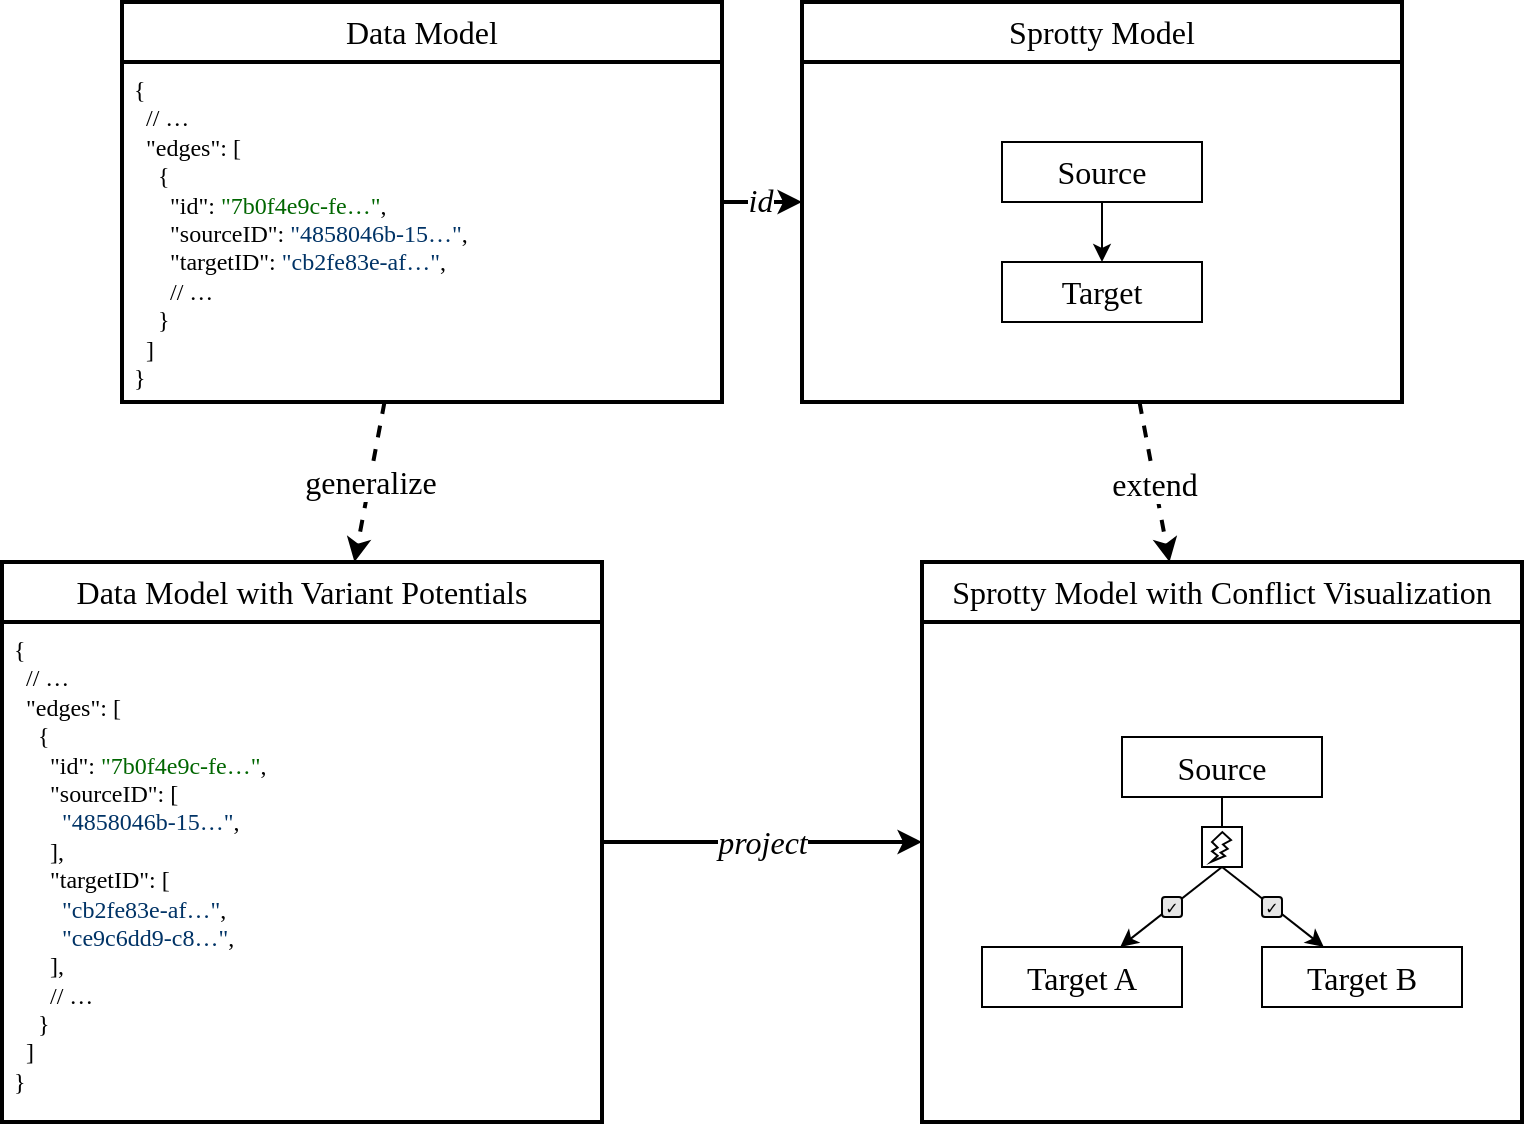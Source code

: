 <mxfile>
    <diagram id="vTopmT27BK8X7Rn-oSU2" name="Page-1">
        <mxGraphModel dx="934" dy="763" grid="1" gridSize="10" guides="1" tooltips="1" connect="1" arrows="1" fold="1" page="1" pageScale="1" pageWidth="780" pageHeight="580" math="0" shadow="0">
            <root>
                <mxCell id="0"/>
                <mxCell id="1" parent="0"/>
                <mxCell id="6" style="edgeStyle=none;html=1;fontSize=16;fontFamily=Fira;strokeWidth=2;" parent="1" source="2" target="3" edge="1">
                    <mxGeometry relative="1" as="geometry"/>
                </mxCell>
                <mxCell id="10" value="id" style="edgeLabel;html=1;align=center;verticalAlign=middle;resizable=0;points=[];fontStyle=2;fontSize=16;fontFamily=Fira;" parent="6" vertex="1" connectable="0">
                    <mxGeometry x="0.27" y="1" relative="1" as="geometry">
                        <mxPoint x="-7" as="offset"/>
                    </mxGeometry>
                </mxCell>
                <mxCell id="7" style="edgeStyle=none;html=1;dashed=1;fontSize=16;fontFamily=Fira;strokeWidth=2;" parent="1" source="2" target="4" edge="1">
                    <mxGeometry relative="1" as="geometry"/>
                </mxCell>
                <mxCell id="17" value="generalize" style="edgeLabel;html=1;align=center;verticalAlign=middle;resizable=0;points=[];fontSize=16;fontFamily=Fira;" parent="7" vertex="1" connectable="0">
                    <mxGeometry x="0.208" relative="1" as="geometry">
                        <mxPoint x="2" y="-8" as="offset"/>
                    </mxGeometry>
                </mxCell>
                <mxCell id="2" value="" style="rounded=0;whiteSpace=wrap;html=1;fontSize=16;fontFamily=Fira;strokeWidth=2;" parent="1" vertex="1">
                    <mxGeometry x="70" y="10" width="300" height="200" as="geometry"/>
                </mxCell>
                <mxCell id="9" style="edgeStyle=none;html=1;dashed=1;fontSize=16;fontFamily=Fira;strokeWidth=2;" parent="1" source="3" target="5" edge="1">
                    <mxGeometry relative="1" as="geometry"/>
                </mxCell>
                <mxCell id="18" value="extend" style="edgeLabel;html=1;align=center;verticalAlign=middle;resizable=0;points=[];fontSize=16;fontFamily=Fira;" parent="9" vertex="1" connectable="0">
                    <mxGeometry x="0.201" y="-1" relative="1" as="geometry">
                        <mxPoint x="-1" y="-8" as="offset"/>
                    </mxGeometry>
                </mxCell>
                <mxCell id="3" value="" style="rounded=0;whiteSpace=wrap;html=1;fontSize=16;fontFamily=Fira;strokeWidth=2;" parent="1" vertex="1">
                    <mxGeometry x="410" y="10" width="300" height="200" as="geometry"/>
                </mxCell>
                <mxCell id="8" style="edgeStyle=none;html=1;fontSize=16;fontFamily=Fira;strokeWidth=2;" parent="1" source="4" target="5" edge="1">
                    <mxGeometry relative="1" as="geometry"/>
                </mxCell>
                <mxCell id="11" value="project" style="edgeLabel;html=1;align=center;verticalAlign=middle;resizable=0;points=[];fontStyle=2;fontSize=16;fontFamily=Fira;" parent="8" vertex="1" connectable="0">
                    <mxGeometry x="0.187" relative="1" as="geometry">
                        <mxPoint x="-15" as="offset"/>
                    </mxGeometry>
                </mxCell>
                <mxCell id="4" value="" style="rounded=0;whiteSpace=wrap;html=1;fontSize=16;fontFamily=Fira;strokeWidth=2;" parent="1" vertex="1">
                    <mxGeometry x="10" y="290" width="300" height="280" as="geometry"/>
                </mxCell>
                <mxCell id="5" value="" style="rounded=0;whiteSpace=wrap;html=1;fontSize=16;fontFamily=Fira;strokeWidth=2;" parent="1" vertex="1">
                    <mxGeometry x="470" y="290" width="300" height="280" as="geometry"/>
                </mxCell>
                <mxCell id="12" value="Data Model" style="rounded=0;whiteSpace=wrap;html=1;fontSize=16;fontFamily=Fira;strokeWidth=2;" parent="1" vertex="1">
                    <mxGeometry x="70" y="10" width="300" height="30" as="geometry"/>
                </mxCell>
                <mxCell id="13" value="Sprotty Model" style="rounded=0;whiteSpace=wrap;html=1;fontSize=16;fontFamily=Fira;strokeWidth=2;" parent="1" vertex="1">
                    <mxGeometry x="410" y="10" width="300" height="30" as="geometry"/>
                </mxCell>
                <mxCell id="14" value="Data Model with Variant Potentials" style="rounded=0;whiteSpace=wrap;html=1;fontSize=16;fontFamily=Fira;strokeWidth=2;" parent="1" vertex="1">
                    <mxGeometry x="10" y="290" width="300" height="30" as="geometry"/>
                </mxCell>
                <mxCell id="15" value="Sprotty Model with Conflict Visualization" style="rounded=0;whiteSpace=wrap;html=1;fontSize=16;fontFamily=Fira;strokeWidth=2;" parent="1" vertex="1">
                    <mxGeometry x="470" y="290" width="300" height="30" as="geometry"/>
                </mxCell>
                <mxCell id="19" value="{&lt;br style=&quot;font-size: 12px;&quot;&gt;&amp;nbsp; // …&lt;br style=&quot;font-size: 12px;&quot;&gt;&amp;nbsp; &quot;edges&quot;: [&lt;br&gt;&amp;nbsp; &amp;nbsp; {&lt;br&gt;&amp;nbsp; &amp;nbsp; &amp;nbsp; &quot;id&quot;: &lt;font color=&quot;#006600&quot;&gt;&quot;7b0f4e9c-fe…&quot;&lt;/font&gt;,&lt;br&gt;&amp;nbsp; &amp;nbsp; &amp;nbsp; &quot;sourceID&quot;:&amp;nbsp;&lt;font color=&quot;#003366&quot;&gt;&quot;4858046b-15…&quot;&lt;/font&gt;,&lt;br&gt;&amp;nbsp; &amp;nbsp; &amp;nbsp; &quot;targetID&quot;: &lt;font color=&quot;#003366&quot;&gt;&quot;cb2fe83e-af…&quot;&lt;/font&gt;,&lt;br&gt;&amp;nbsp; &amp;nbsp; &amp;nbsp; // …&lt;br&gt;&amp;nbsp; &amp;nbsp; }&lt;br style=&quot;font-size: 12px;&quot;&gt;&amp;nbsp; ]&lt;br style=&quot;font-size: 12px;&quot;&gt;}" style="rounded=0;whiteSpace=wrap;html=1;fontFamily=Source Code Pro;fontSize=12;align=left;verticalAlign=top;strokeWidth=2;spacingLeft=4;" parent="1" vertex="1">
                    <mxGeometry x="70" y="40" width="300" height="170" as="geometry"/>
                </mxCell>
                <mxCell id="20" value="{&lt;br style=&quot;border-color: var(--border-color);&quot;&gt;&amp;nbsp; // …&lt;br style=&quot;border-color: var(--border-color);&quot;&gt;&amp;nbsp; &quot;edges&quot;: [&lt;br style=&quot;border-color: var(--border-color);&quot;&gt;&amp;nbsp; &amp;nbsp; {&lt;br style=&quot;border-color: var(--border-color);&quot;&gt;&amp;nbsp; &amp;nbsp; &amp;nbsp; &quot;id&quot;: &lt;font color=&quot;#006600&quot;&gt;&quot;7b0f4e9c-fe…&quot;&lt;/font&gt;,&lt;br style=&quot;border-color: var(--border-color);&quot;&gt;&amp;nbsp; &amp;nbsp; &amp;nbsp; &quot;sourceID&quot;: [&lt;br&gt;&amp;nbsp; &amp;nbsp; &amp;nbsp; &amp;nbsp; &lt;font color=&quot;#003366&quot;&gt;&quot;4858046b-15…&quot;&lt;/font&gt;,&lt;br&gt;&amp;nbsp; &amp;nbsp; &amp;nbsp; ],&lt;br style=&quot;border-color: var(--border-color);&quot;&gt;&amp;nbsp; &amp;nbsp; &amp;nbsp; &quot;targetID&quot;: [&lt;br style=&quot;border-color: var(--border-color);&quot;&gt;&amp;nbsp; &amp;nbsp; &amp;nbsp; &amp;nbsp; &lt;font color=&quot;#003366&quot;&gt;&quot;cb2fe83e-af…&quot;&lt;/font&gt;,&lt;br style=&quot;border-color: var(--border-color);&quot;&gt;&amp;nbsp; &amp;nbsp; &amp;nbsp; &amp;nbsp; &lt;font color=&quot;#003366&quot;&gt;&quot;ce9c6dd9-c8…&quot;&lt;/font&gt;,&lt;br&gt;&amp;nbsp; &amp;nbsp; &amp;nbsp; ],&lt;br style=&quot;border-color: var(--border-color);&quot;&gt;&amp;nbsp; &amp;nbsp; &amp;nbsp; // …&lt;br style=&quot;border-color: var(--border-color);&quot;&gt;&amp;nbsp; &amp;nbsp; }&lt;br style=&quot;border-color: var(--border-color);&quot;&gt;&amp;nbsp; ]&lt;br style=&quot;border-color: var(--border-color);&quot;&gt;}" style="rounded=0;whiteSpace=wrap;html=1;fontFamily=Source Code Pro;fontSize=12;align=left;verticalAlign=top;strokeWidth=2;spacingLeft=4;" parent="1" vertex="1">
                    <mxGeometry x="10" y="320" width="300" height="250" as="geometry"/>
                </mxCell>
                <mxCell id="42" value="" style="rounded=0;whiteSpace=wrap;html=1;fontFamily=Source Code Pro;fontSize=12;fontColor=#003366;strokeWidth=2;" parent="1" vertex="1">
                    <mxGeometry x="410" y="40" width="300" height="170" as="geometry"/>
                </mxCell>
                <mxCell id="32" value="&lt;span style=&quot;font-size: 16px;&quot;&gt;Source&lt;/span&gt;" style="rounded=0;whiteSpace=wrap;html=1;fontSize=16;fontFamily=Fira;" parent="1" vertex="1">
                    <mxGeometry x="510" y="80" width="100" height="30" as="geometry"/>
                </mxCell>
                <mxCell id="33" value="&lt;span style=&quot;font-size: 16px;&quot;&gt;Target&lt;/span&gt;" style="rounded=0;whiteSpace=wrap;html=1;fontSize=16;fontFamily=Fira;" parent="1" vertex="1">
                    <mxGeometry x="510" y="140" width="100" height="30" as="geometry"/>
                </mxCell>
                <mxCell id="37" value="" style="endArrow=classic;html=1;fontSize=16;fontFamily=Fira;" parent="1" source="32" target="33" edge="1">
                    <mxGeometry width="50" height="50" relative="1" as="geometry">
                        <mxPoint x="660" y="100" as="sourcePoint"/>
                        <mxPoint x="730" y="75" as="targetPoint"/>
                    </mxGeometry>
                </mxCell>
                <mxCell id="43" value="" style="rounded=0;whiteSpace=wrap;html=1;fontFamily=Source Code Pro;fontSize=12;fontColor=#003366;strokeWidth=2;" parent="1" vertex="1">
                    <mxGeometry x="470" y="320" width="300" height="250" as="geometry"/>
                </mxCell>
                <mxCell id="21" value="&lt;span style=&quot;font-size: 16px;&quot;&gt;Source&lt;/span&gt;" style="rounded=0;whiteSpace=wrap;html=1;fontSize=16;fontFamily=Fira;" parent="1" vertex="1">
                    <mxGeometry x="570" y="377.5" width="100" height="30" as="geometry"/>
                </mxCell>
                <mxCell id="22" value="&lt;span style=&quot;font-size: 16px;&quot;&gt;Target A&lt;/span&gt;" style="rounded=0;whiteSpace=wrap;html=1;fontSize=16;fontFamily=Fira;" parent="1" vertex="1">
                    <mxGeometry x="500" y="482.5" width="100" height="30" as="geometry"/>
                </mxCell>
                <mxCell id="23" value="&lt;span style=&quot;font-size: 16px;&quot;&gt;Target B&lt;/span&gt;" style="rounded=0;whiteSpace=wrap;html=1;fontSize=16;fontFamily=Fira;" parent="1" vertex="1">
                    <mxGeometry x="640" y="482.5" width="100" height="30" as="geometry"/>
                </mxCell>
                <mxCell id="24" value="" style="endArrow=none;html=1;fontSize=16;fontFamily=Fira;" parent="1" source="21" target="29" edge="1">
                    <mxGeometry width="50" height="50" relative="1" as="geometry">
                        <mxPoint x="740" y="357.5" as="sourcePoint"/>
                        <mxPoint x="665" y="472.5" as="targetPoint"/>
                    </mxGeometry>
                </mxCell>
                <mxCell id="25" value="" style="endArrow=classic;html=1;fontSize=16;fontFamily=Fira;exitX=0.5;exitY=1;exitDx=0;exitDy=0;" parent="1" source="29" target="23" edge="1">
                    <mxGeometry width="50" height="50" relative="1" as="geometry">
                        <mxPoint x="718" y="347.5" as="sourcePoint"/>
                        <mxPoint x="765" y="297.5" as="targetPoint"/>
                    </mxGeometry>
                </mxCell>
                <mxCell id="26" value="" style="endArrow=classic;html=1;fontSize=16;fontFamily=Fira;exitX=0.5;exitY=1;exitDx=0;exitDy=0;" parent="1" source="29" target="22" edge="1">
                    <mxGeometry width="50" height="50" relative="1" as="geometry">
                        <mxPoint x="718.0" y="347.5" as="sourcePoint"/>
                        <mxPoint x="785" y="347.5" as="targetPoint"/>
                    </mxGeometry>
                </mxCell>
                <mxCell id="27" value="✓" style="rounded=1;whiteSpace=wrap;html=1;fontSize=8;fillColor=#E6E6E6;" parent="1" vertex="1">
                    <mxGeometry x="640" y="457.5" width="10" height="10" as="geometry"/>
                </mxCell>
                <mxCell id="28" value="✓" style="rounded=1;whiteSpace=wrap;html=1;fontSize=8;fillColor=#E6E6E6;" parent="1" vertex="1">
                    <mxGeometry x="590" y="457.5" width="10" height="10" as="geometry"/>
                </mxCell>
                <mxCell id="29" value="" style="rounded=0;whiteSpace=wrap;html=1;fontSize=16;fontFamily=Fira;" parent="1" vertex="1">
                    <mxGeometry x="610" y="422.5" width="20" height="20" as="geometry"/>
                </mxCell>
                <mxCell id="30" value="" style="verticalLabelPosition=bottom;verticalAlign=top;html=1;shape=mxgraph.basic.flash;fontSize=16;fontFamily=Fira;" parent="1" vertex="1">
                    <mxGeometry x="614.5" y="425" width="10" height="15" as="geometry"/>
                </mxCell>
            </root>
        </mxGraphModel>
    </diagram>
</mxfile>
